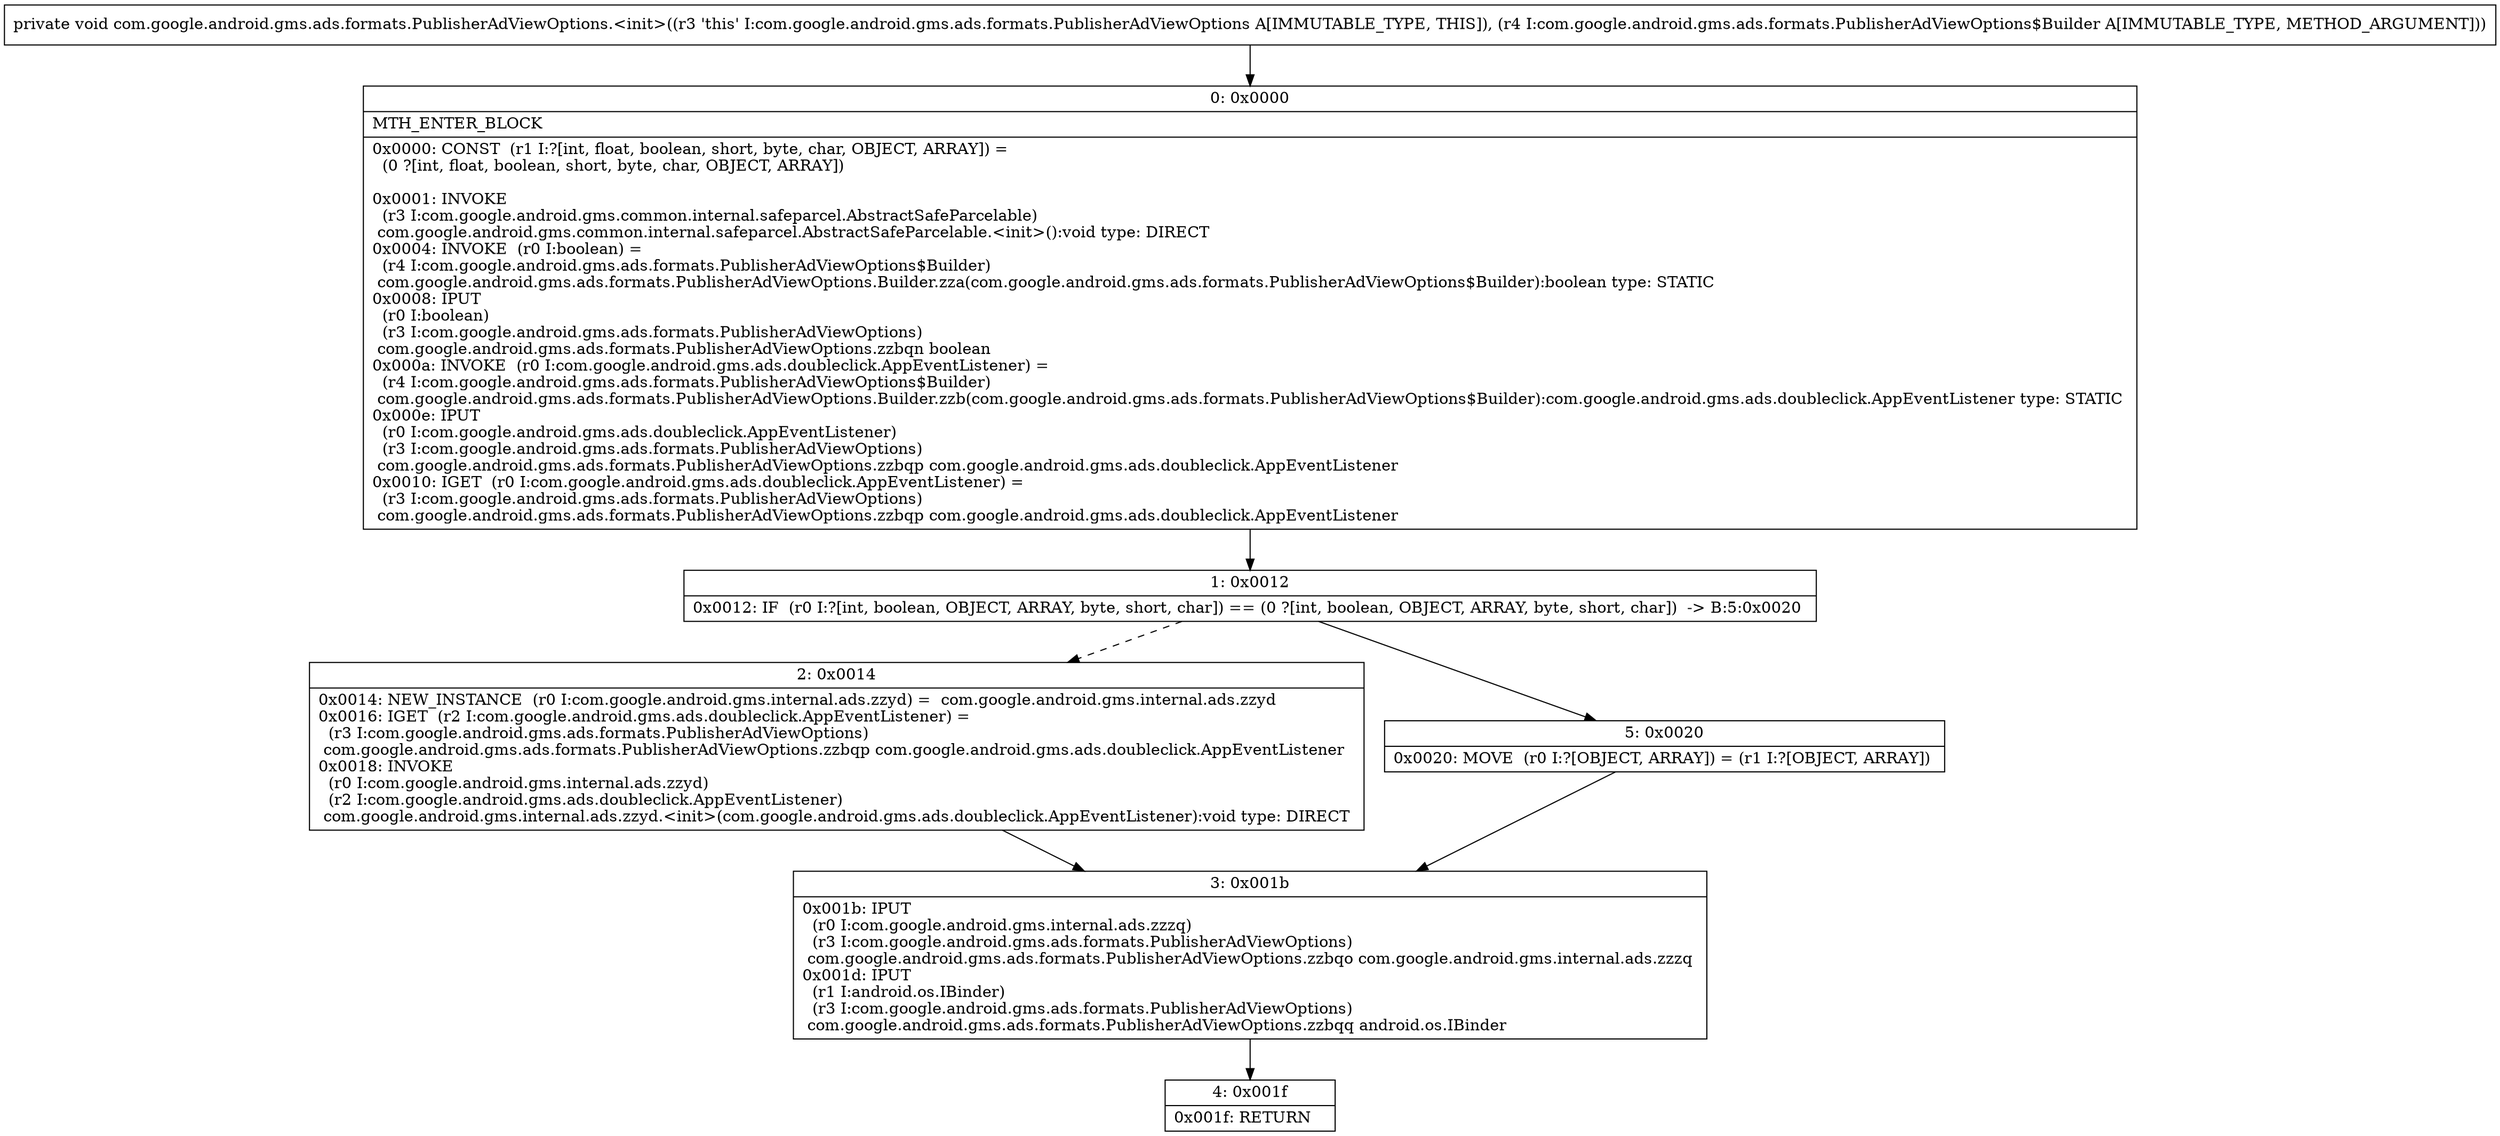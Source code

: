 digraph "CFG forcom.google.android.gms.ads.formats.PublisherAdViewOptions.\<init\>(Lcom\/google\/android\/gms\/ads\/formats\/PublisherAdViewOptions$Builder;)V" {
Node_0 [shape=record,label="{0\:\ 0x0000|MTH_ENTER_BLOCK\l|0x0000: CONST  (r1 I:?[int, float, boolean, short, byte, char, OBJECT, ARRAY]) = \l  (0 ?[int, float, boolean, short, byte, char, OBJECT, ARRAY])\l \l0x0001: INVOKE  \l  (r3 I:com.google.android.gms.common.internal.safeparcel.AbstractSafeParcelable)\l com.google.android.gms.common.internal.safeparcel.AbstractSafeParcelable.\<init\>():void type: DIRECT \l0x0004: INVOKE  (r0 I:boolean) = \l  (r4 I:com.google.android.gms.ads.formats.PublisherAdViewOptions$Builder)\l com.google.android.gms.ads.formats.PublisherAdViewOptions.Builder.zza(com.google.android.gms.ads.formats.PublisherAdViewOptions$Builder):boolean type: STATIC \l0x0008: IPUT  \l  (r0 I:boolean)\l  (r3 I:com.google.android.gms.ads.formats.PublisherAdViewOptions)\l com.google.android.gms.ads.formats.PublisherAdViewOptions.zzbqn boolean \l0x000a: INVOKE  (r0 I:com.google.android.gms.ads.doubleclick.AppEventListener) = \l  (r4 I:com.google.android.gms.ads.formats.PublisherAdViewOptions$Builder)\l com.google.android.gms.ads.formats.PublisherAdViewOptions.Builder.zzb(com.google.android.gms.ads.formats.PublisherAdViewOptions$Builder):com.google.android.gms.ads.doubleclick.AppEventListener type: STATIC \l0x000e: IPUT  \l  (r0 I:com.google.android.gms.ads.doubleclick.AppEventListener)\l  (r3 I:com.google.android.gms.ads.formats.PublisherAdViewOptions)\l com.google.android.gms.ads.formats.PublisherAdViewOptions.zzbqp com.google.android.gms.ads.doubleclick.AppEventListener \l0x0010: IGET  (r0 I:com.google.android.gms.ads.doubleclick.AppEventListener) = \l  (r3 I:com.google.android.gms.ads.formats.PublisherAdViewOptions)\l com.google.android.gms.ads.formats.PublisherAdViewOptions.zzbqp com.google.android.gms.ads.doubleclick.AppEventListener \l}"];
Node_1 [shape=record,label="{1\:\ 0x0012|0x0012: IF  (r0 I:?[int, boolean, OBJECT, ARRAY, byte, short, char]) == (0 ?[int, boolean, OBJECT, ARRAY, byte, short, char])  \-\> B:5:0x0020 \l}"];
Node_2 [shape=record,label="{2\:\ 0x0014|0x0014: NEW_INSTANCE  (r0 I:com.google.android.gms.internal.ads.zzyd) =  com.google.android.gms.internal.ads.zzyd \l0x0016: IGET  (r2 I:com.google.android.gms.ads.doubleclick.AppEventListener) = \l  (r3 I:com.google.android.gms.ads.formats.PublisherAdViewOptions)\l com.google.android.gms.ads.formats.PublisherAdViewOptions.zzbqp com.google.android.gms.ads.doubleclick.AppEventListener \l0x0018: INVOKE  \l  (r0 I:com.google.android.gms.internal.ads.zzyd)\l  (r2 I:com.google.android.gms.ads.doubleclick.AppEventListener)\l com.google.android.gms.internal.ads.zzyd.\<init\>(com.google.android.gms.ads.doubleclick.AppEventListener):void type: DIRECT \l}"];
Node_3 [shape=record,label="{3\:\ 0x001b|0x001b: IPUT  \l  (r0 I:com.google.android.gms.internal.ads.zzzq)\l  (r3 I:com.google.android.gms.ads.formats.PublisherAdViewOptions)\l com.google.android.gms.ads.formats.PublisherAdViewOptions.zzbqo com.google.android.gms.internal.ads.zzzq \l0x001d: IPUT  \l  (r1 I:android.os.IBinder)\l  (r3 I:com.google.android.gms.ads.formats.PublisherAdViewOptions)\l com.google.android.gms.ads.formats.PublisherAdViewOptions.zzbqq android.os.IBinder \l}"];
Node_4 [shape=record,label="{4\:\ 0x001f|0x001f: RETURN   \l}"];
Node_5 [shape=record,label="{5\:\ 0x0020|0x0020: MOVE  (r0 I:?[OBJECT, ARRAY]) = (r1 I:?[OBJECT, ARRAY]) \l}"];
MethodNode[shape=record,label="{private void com.google.android.gms.ads.formats.PublisherAdViewOptions.\<init\>((r3 'this' I:com.google.android.gms.ads.formats.PublisherAdViewOptions A[IMMUTABLE_TYPE, THIS]), (r4 I:com.google.android.gms.ads.formats.PublisherAdViewOptions$Builder A[IMMUTABLE_TYPE, METHOD_ARGUMENT])) }"];
MethodNode -> Node_0;
Node_0 -> Node_1;
Node_1 -> Node_2[style=dashed];
Node_1 -> Node_5;
Node_2 -> Node_3;
Node_3 -> Node_4;
Node_5 -> Node_3;
}

